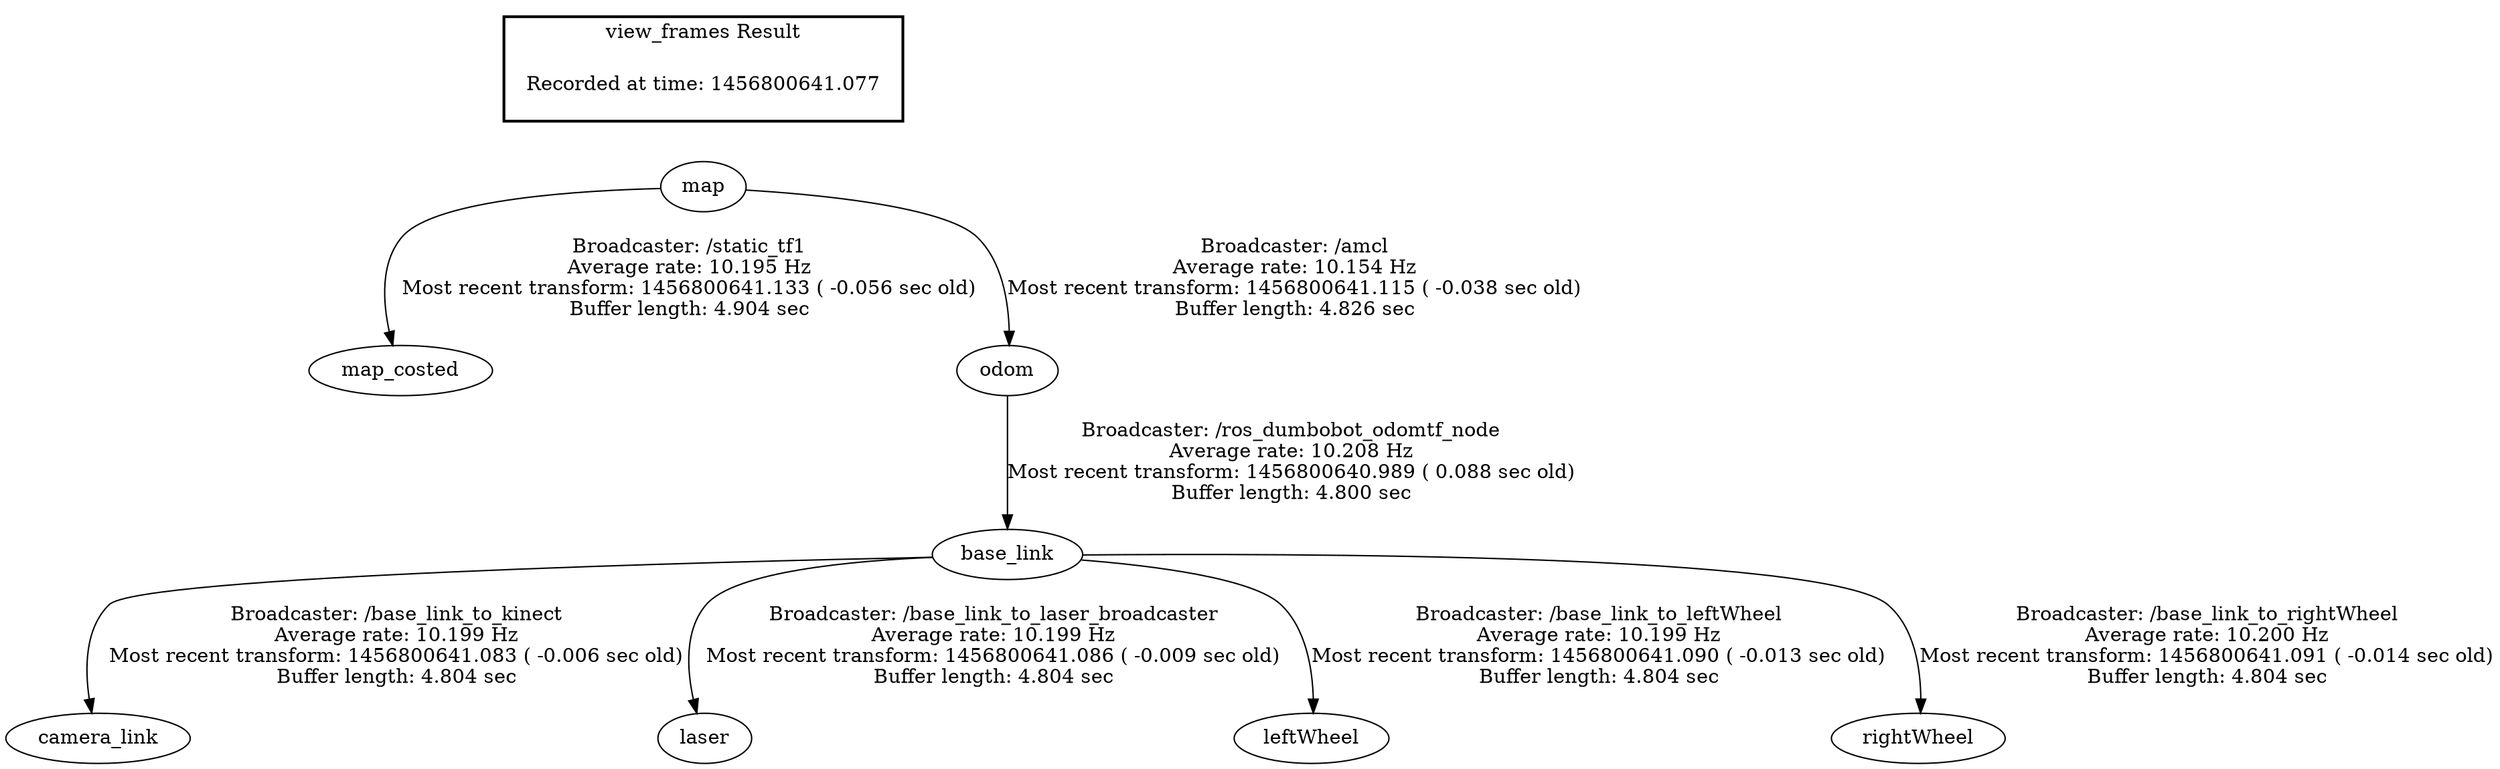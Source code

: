 digraph G {
"map" -> "map_costed"[label="Broadcaster: /static_tf1\nAverage rate: 10.195 Hz\nMost recent transform: 1456800641.133 ( -0.056 sec old)\nBuffer length: 4.904 sec\n"];
"base_link" -> "camera_link"[label="Broadcaster: /base_link_to_kinect\nAverage rate: 10.199 Hz\nMost recent transform: 1456800641.083 ( -0.006 sec old)\nBuffer length: 4.804 sec\n"];
"odom" -> "base_link"[label="Broadcaster: /ros_dumbobot_odomtf_node\nAverage rate: 10.208 Hz\nMost recent transform: 1456800640.989 ( 0.088 sec old)\nBuffer length: 4.800 sec\n"];
"base_link" -> "laser"[label="Broadcaster: /base_link_to_laser_broadcaster\nAverage rate: 10.199 Hz\nMost recent transform: 1456800641.086 ( -0.009 sec old)\nBuffer length: 4.804 sec\n"];
"base_link" -> "leftWheel"[label="Broadcaster: /base_link_to_leftWheel\nAverage rate: 10.199 Hz\nMost recent transform: 1456800641.090 ( -0.013 sec old)\nBuffer length: 4.804 sec\n"];
"base_link" -> "rightWheel"[label="Broadcaster: /base_link_to_rightWheel\nAverage rate: 10.200 Hz\nMost recent transform: 1456800641.091 ( -0.014 sec old)\nBuffer length: 4.804 sec\n"];
"map" -> "odom"[label="Broadcaster: /amcl\nAverage rate: 10.154 Hz\nMost recent transform: 1456800641.115 ( -0.038 sec old)\nBuffer length: 4.826 sec\n"];
edge [style=invis];
 subgraph cluster_legend { style=bold; color=black; label ="view_frames Result";
"Recorded at time: 1456800641.077"[ shape=plaintext ] ;
 }->"map";
}